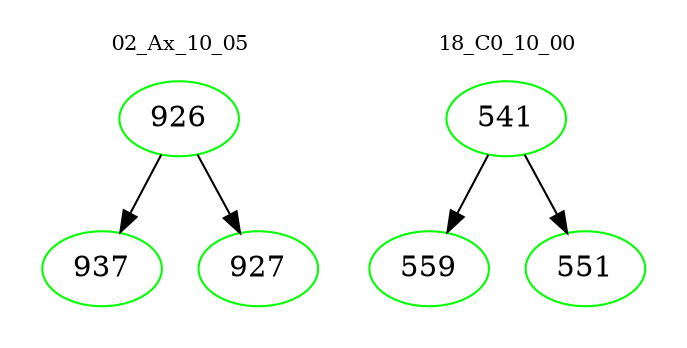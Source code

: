 digraph{
subgraph cluster_0 {
color = white
label = "02_Ax_10_05";
fontsize=10;
T0_926 [label="926", color="green"]
T0_926 -> T0_937 [color="black"]
T0_937 [label="937", color="green"]
T0_926 -> T0_927 [color="black"]
T0_927 [label="927", color="green"]
}
subgraph cluster_1 {
color = white
label = "18_C0_10_00";
fontsize=10;
T1_541 [label="541", color="green"]
T1_541 -> T1_559 [color="black"]
T1_559 [label="559", color="green"]
T1_541 -> T1_551 [color="black"]
T1_551 [label="551", color="green"]
}
}
